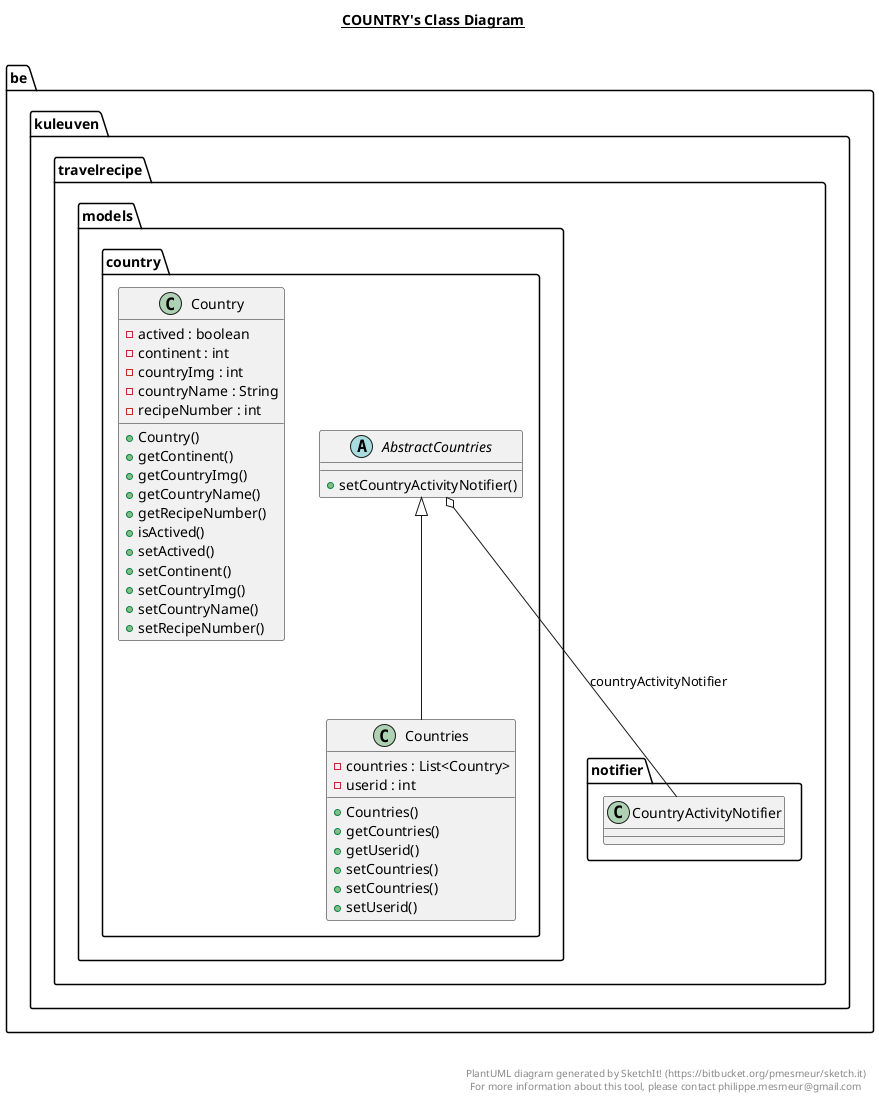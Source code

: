 @startuml

title __COUNTRY's Class Diagram__\n

  namespace be.kuleuven.travelrecipe {
    namespace models.country {
      abstract class be.kuleuven.travelrecipe.models.country.AbstractCountries {
          + setCountryActivityNotifier()
      }
    }
  }
  

  namespace be.kuleuven.travelrecipe {
    namespace models.country {
      class be.kuleuven.travelrecipe.models.country.Countries {
          - countries : List<Country>
          - userid : int
          + Countries()
          + getCountries()
          + getUserid()
          + setCountries()
          + setCountries()
          + setUserid()
      }
    }
  }
  

  namespace be.kuleuven.travelrecipe {
    namespace models.country {
      class be.kuleuven.travelrecipe.models.country.Country {
          - actived : boolean
          - continent : int
          - countryImg : int
          - countryName : String
          - recipeNumber : int
          + Country()
          + getContinent()
          + getCountryImg()
          + getCountryName()
          + getRecipeNumber()
          + isActived()
          + setActived()
          + setContinent()
          + setCountryImg()
          + setCountryName()
          + setRecipeNumber()
      }
    }
  }
  

  be.kuleuven.travelrecipe.models.country.AbstractCountries o-- be.kuleuven.travelrecipe.notifier.CountryActivityNotifier : countryActivityNotifier
  be.kuleuven.travelrecipe.models.country.Countries -up-|> be.kuleuven.travelrecipe.models.country.AbstractCountries


right footer


PlantUML diagram generated by SketchIt! (https://bitbucket.org/pmesmeur/sketch.it)
For more information about this tool, please contact philippe.mesmeur@gmail.com
endfooter

@enduml
